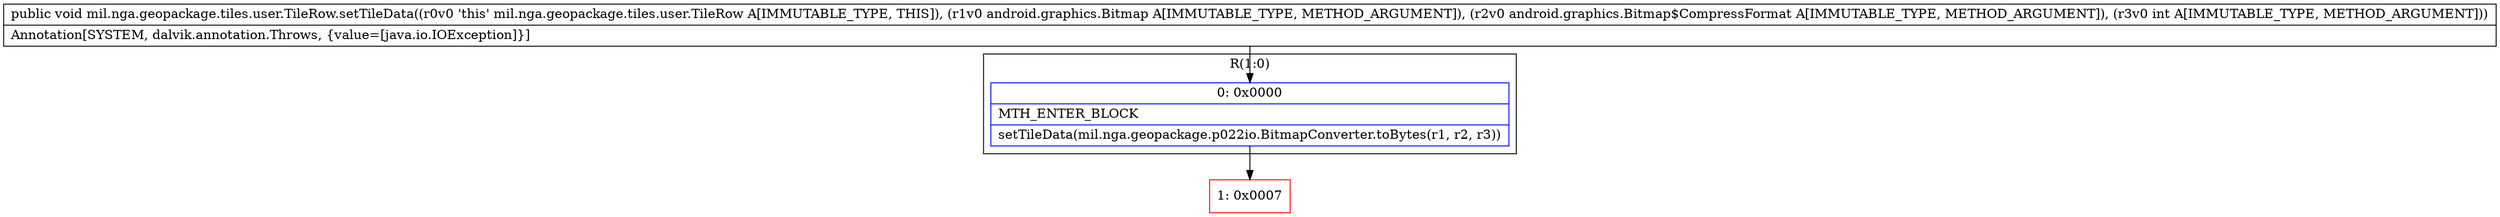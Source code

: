 digraph "CFG formil.nga.geopackage.tiles.user.TileRow.setTileData(Landroid\/graphics\/Bitmap;Landroid\/graphics\/Bitmap$CompressFormat;I)V" {
subgraph cluster_Region_758666575 {
label = "R(1:0)";
node [shape=record,color=blue];
Node_0 [shape=record,label="{0\:\ 0x0000|MTH_ENTER_BLOCK\l|setTileData(mil.nga.geopackage.p022io.BitmapConverter.toBytes(r1, r2, r3))\l}"];
}
Node_1 [shape=record,color=red,label="{1\:\ 0x0007}"];
MethodNode[shape=record,label="{public void mil.nga.geopackage.tiles.user.TileRow.setTileData((r0v0 'this' mil.nga.geopackage.tiles.user.TileRow A[IMMUTABLE_TYPE, THIS]), (r1v0 android.graphics.Bitmap A[IMMUTABLE_TYPE, METHOD_ARGUMENT]), (r2v0 android.graphics.Bitmap$CompressFormat A[IMMUTABLE_TYPE, METHOD_ARGUMENT]), (r3v0 int A[IMMUTABLE_TYPE, METHOD_ARGUMENT]))  | Annotation[SYSTEM, dalvik.annotation.Throws, \{value=[java.io.IOException]\}]\l}"];
MethodNode -> Node_0;
Node_0 -> Node_1;
}

